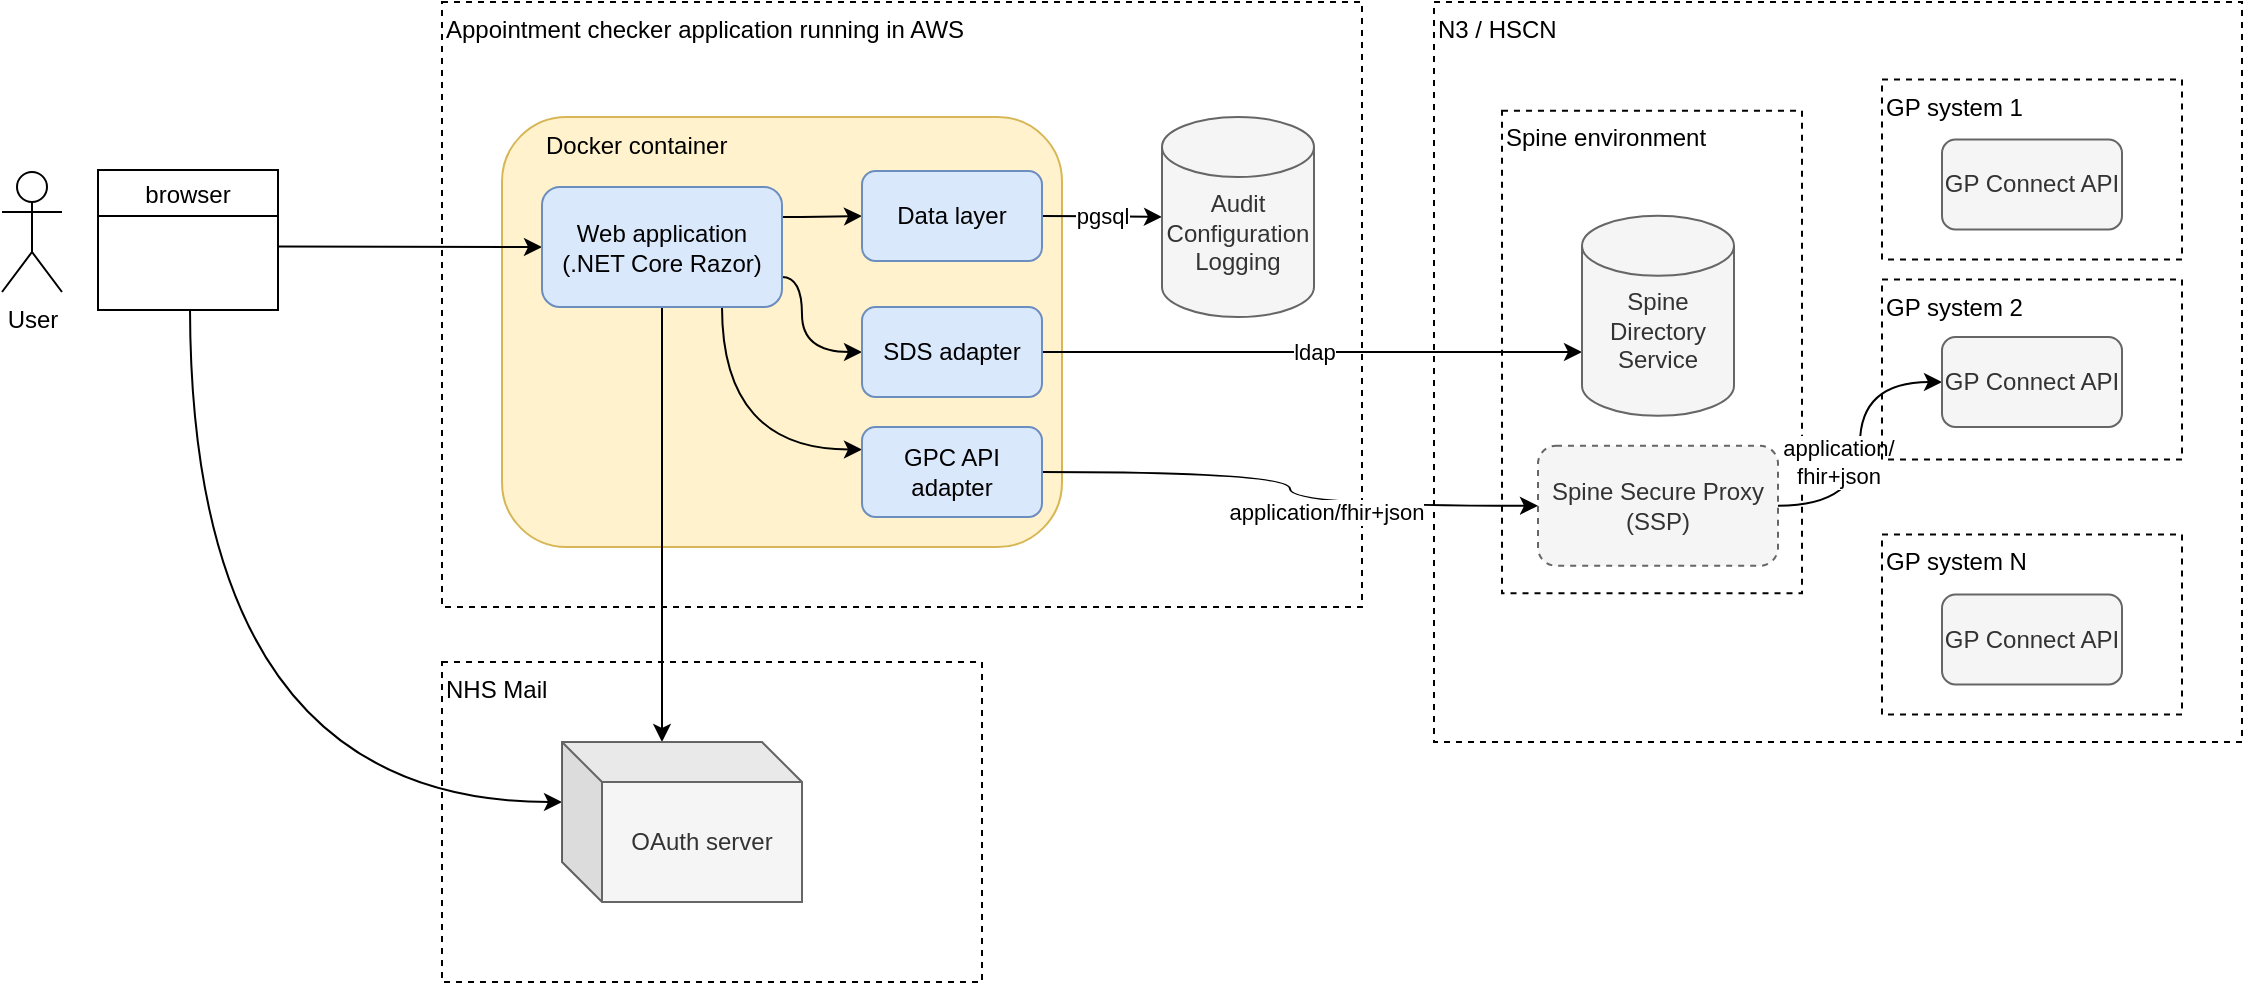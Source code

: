 <mxfile version="13.6.6" type="device"><diagram id="QzugP-1-zRHN_aSwc-dF" name="Page-1"><mxGraphModel dx="1366" dy="829" grid="1" gridSize="10" guides="1" tooltips="1" connect="1" arrows="1" fold="1" page="1" pageScale="1" pageWidth="827" pageHeight="1169" math="0" shadow="0"><root><mxCell id="0"/><mxCell id="1" parent="0"/><mxCell id="rf9PtbNOxaPsoOLTZ1Kl-1" value="Appointment checker application running in AWS" style="rounded=0;whiteSpace=wrap;html=1;verticalAlign=top;align=left;dashed=1;fillColor=none;" vertex="1" parent="1"><mxGeometry x="230" y="150" width="460" height="302.5" as="geometry"/></mxCell><mxCell id="rf9PtbNOxaPsoOLTZ1Kl-55" value="N3 / HSCN" style="rounded=0;whiteSpace=wrap;html=1;verticalAlign=top;align=left;dashed=1;fillColor=none;" vertex="1" parent="1"><mxGeometry x="726" y="150" width="404" height="370" as="geometry"/></mxCell><mxCell id="rf9PtbNOxaPsoOLTZ1Kl-11" value="&amp;nbsp; &amp;nbsp; &amp;nbsp; Docker container" style="rounded=1;whiteSpace=wrap;html=1;align=left;verticalAlign=top;fillColor=#fff2cc;strokeColor=#d6b656;" vertex="1" parent="1"><mxGeometry x="260" y="207.5" width="280" height="215" as="geometry"/></mxCell><mxCell id="rf9PtbNOxaPsoOLTZ1Kl-58" style="edgeStyle=orthogonalEdgeStyle;curved=1;orthogonalLoop=1;jettySize=auto;html=1;exitX=0;exitY=0.5;exitDx=0;exitDy=0;endArrow=none;endFill=0;strokeColor=#000000;startArrow=classic;startFill=1;" edge="1" parent="1" source="rf9PtbNOxaPsoOLTZ1Kl-2"><mxGeometry relative="1" as="geometry"><mxPoint x="148.03" y="272.3" as="targetPoint"/></mxGeometry></mxCell><mxCell id="rf9PtbNOxaPsoOLTZ1Kl-67" style="edgeStyle=orthogonalEdgeStyle;curved=1;orthogonalLoop=1;jettySize=auto;html=1;exitX=0.5;exitY=1;exitDx=0;exitDy=0;entryX=0;entryY=0;entryDx=50;entryDy=0;entryPerimeter=0;startArrow=none;startFill=0;endArrow=classic;endFill=1;strokeColor=#000000;" edge="1" parent="1" source="rf9PtbNOxaPsoOLTZ1Kl-2" target="rf9PtbNOxaPsoOLTZ1Kl-66"><mxGeometry relative="1" as="geometry"/></mxCell><mxCell id="rf9PtbNOxaPsoOLTZ1Kl-73" style="edgeStyle=orthogonalEdgeStyle;curved=1;orthogonalLoop=1;jettySize=auto;html=1;exitX=0.75;exitY=1;exitDx=0;exitDy=0;entryX=0;entryY=0.25;entryDx=0;entryDy=0;startArrow=none;startFill=0;endArrow=classic;endFill=1;strokeColor=#000000;" edge="1" parent="1" source="rf9PtbNOxaPsoOLTZ1Kl-2" target="rf9PtbNOxaPsoOLTZ1Kl-10"><mxGeometry relative="1" as="geometry"/></mxCell><mxCell id="rf9PtbNOxaPsoOLTZ1Kl-74" style="edgeStyle=orthogonalEdgeStyle;curved=1;orthogonalLoop=1;jettySize=auto;html=1;exitX=1;exitY=0.75;exitDx=0;exitDy=0;startArrow=none;startFill=0;endArrow=classic;endFill=1;strokeColor=#000000;" edge="1" parent="1" source="rf9PtbNOxaPsoOLTZ1Kl-2" target="rf9PtbNOxaPsoOLTZ1Kl-9"><mxGeometry relative="1" as="geometry"><Array as="points"><mxPoint x="410" y="288"/><mxPoint x="410" y="325"/></Array></mxGeometry></mxCell><mxCell id="rf9PtbNOxaPsoOLTZ1Kl-75" style="edgeStyle=orthogonalEdgeStyle;curved=1;orthogonalLoop=1;jettySize=auto;html=1;exitX=1;exitY=0.25;exitDx=0;exitDy=0;startArrow=none;startFill=0;endArrow=classic;endFill=1;strokeColor=#000000;" edge="1" parent="1" source="rf9PtbNOxaPsoOLTZ1Kl-2" target="rf9PtbNOxaPsoOLTZ1Kl-8"><mxGeometry relative="1" as="geometry"/></mxCell><mxCell id="rf9PtbNOxaPsoOLTZ1Kl-2" value="Web application&lt;br&gt;(.NET Core Razor)" style="rounded=1;whiteSpace=wrap;html=1;align=center;fillColor=#dae8fc;strokeColor=#6c8ebf;" vertex="1" parent="1"><mxGeometry x="280" y="242.5" width="120" height="60" as="geometry"/></mxCell><mxCell id="rf9PtbNOxaPsoOLTZ1Kl-22" style="edgeStyle=orthogonalEdgeStyle;curved=1;orthogonalLoop=1;jettySize=auto;html=1;exitX=1;exitY=0.5;exitDx=0;exitDy=0;" edge="1" parent="1" source="rf9PtbNOxaPsoOLTZ1Kl-8" target="rf9PtbNOxaPsoOLTZ1Kl-3"><mxGeometry relative="1" as="geometry"/></mxCell><mxCell id="rf9PtbNOxaPsoOLTZ1Kl-49" value="pgsql" style="edgeLabel;html=1;align=center;verticalAlign=middle;resizable=0;points=[];" vertex="1" connectable="0" parent="rf9PtbNOxaPsoOLTZ1Kl-22"><mxGeometry x="-0.233" y="-2" relative="1" as="geometry"><mxPoint x="7" y="-2" as="offset"/></mxGeometry></mxCell><mxCell id="rf9PtbNOxaPsoOLTZ1Kl-8" value="Data layer" style="rounded=1;whiteSpace=wrap;html=1;align=center;fillColor=#dae8fc;strokeColor=#6c8ebf;" vertex="1" parent="1"><mxGeometry x="440" y="234.5" width="90" height="45" as="geometry"/></mxCell><mxCell id="rf9PtbNOxaPsoOLTZ1Kl-63" style="edgeStyle=orthogonalEdgeStyle;curved=1;orthogonalLoop=1;jettySize=auto;html=1;exitX=1;exitY=0.5;exitDx=0;exitDy=0;startArrow=none;startFill=0;endArrow=classic;endFill=1;strokeColor=#000000;" edge="1" parent="1" source="rf9PtbNOxaPsoOLTZ1Kl-9" target="rf9PtbNOxaPsoOLTZ1Kl-34"><mxGeometry relative="1" as="geometry"><Array as="points"><mxPoint x="730" y="325"/><mxPoint x="730" y="325"/></Array></mxGeometry></mxCell><mxCell id="rf9PtbNOxaPsoOLTZ1Kl-76" value="ldap" style="edgeLabel;html=1;align=center;verticalAlign=middle;resizable=0;points=[];" vertex="1" connectable="0" parent="rf9PtbNOxaPsoOLTZ1Kl-63"><mxGeometry x="0.356" y="-3" relative="1" as="geometry"><mxPoint x="-47" y="-3" as="offset"/></mxGeometry></mxCell><mxCell id="rf9PtbNOxaPsoOLTZ1Kl-9" value="SDS adapter" style="rounded=1;whiteSpace=wrap;html=1;align=center;fillColor=#dae8fc;strokeColor=#6c8ebf;" vertex="1" parent="1"><mxGeometry x="440" y="302.5" width="90" height="45" as="geometry"/></mxCell><mxCell id="rf9PtbNOxaPsoOLTZ1Kl-38" style="edgeStyle=orthogonalEdgeStyle;curved=1;orthogonalLoop=1;jettySize=auto;html=1;exitX=1;exitY=0.5;exitDx=0;exitDy=0;endArrow=classic;endFill=1;strokeColor=#000000;" edge="1" parent="1" source="rf9PtbNOxaPsoOLTZ1Kl-10" target="rf9PtbNOxaPsoOLTZ1Kl-32"><mxGeometry relative="1" as="geometry"/></mxCell><mxCell id="rf9PtbNOxaPsoOLTZ1Kl-47" value="application/fhir+json" style="edgeLabel;html=1;align=center;verticalAlign=middle;resizable=0;points=[];" vertex="1" connectable="0" parent="rf9PtbNOxaPsoOLTZ1Kl-38"><mxGeometry x="0.202" y="-3" relative="1" as="geometry"><mxPoint as="offset"/></mxGeometry></mxCell><mxCell id="rf9PtbNOxaPsoOLTZ1Kl-10" value="GPC API adapter" style="rounded=1;whiteSpace=wrap;html=1;align=center;fillColor=#dae8fc;strokeColor=#6c8ebf;" vertex="1" parent="1"><mxGeometry x="440" y="362.5" width="90" height="45" as="geometry"/></mxCell><mxCell id="rf9PtbNOxaPsoOLTZ1Kl-31" value="Spine environment" style="rounded=0;whiteSpace=wrap;html=1;verticalAlign=top;align=left;dashed=1;fillColor=none;" vertex="1" parent="1"><mxGeometry x="760" y="204.38" width="150" height="241.25" as="geometry"/></mxCell><mxCell id="rf9PtbNOxaPsoOLTZ1Kl-45" style="edgeStyle=orthogonalEdgeStyle;curved=1;orthogonalLoop=1;jettySize=auto;html=1;exitX=1;exitY=0.5;exitDx=0;exitDy=0;entryX=0;entryY=0.5;entryDx=0;entryDy=0;endArrow=classic;endFill=1;strokeColor=#000000;" edge="1" parent="1" source="rf9PtbNOxaPsoOLTZ1Kl-32" target="rf9PtbNOxaPsoOLTZ1Kl-43"><mxGeometry relative="1" as="geometry"/></mxCell><mxCell id="rf9PtbNOxaPsoOLTZ1Kl-48" value="application/&lt;br&gt;fhir+json" style="edgeLabel;html=1;align=center;verticalAlign=middle;resizable=0;points=[];" vertex="1" connectable="0" parent="rf9PtbNOxaPsoOLTZ1Kl-45"><mxGeometry x="-0.24" y="6" relative="1" as="geometry"><mxPoint x="-5" y="-9.15" as="offset"/></mxGeometry></mxCell><mxCell id="rf9PtbNOxaPsoOLTZ1Kl-32" value="Spine Secure Proxy&lt;br&gt;(SSP)" style="rounded=1;whiteSpace=wrap;html=1;dashed=1;fillColor=#f5f5f5;align=center;strokeColor=#666666;fontColor=#333333;" vertex="1" parent="1"><mxGeometry x="778" y="371.88" width="120" height="60" as="geometry"/></mxCell><mxCell id="rf9PtbNOxaPsoOLTZ1Kl-33" value="" style="group" vertex="1" connectable="0" parent="1"><mxGeometry x="800" y="256.88" width="76" height="100" as="geometry"/></mxCell><mxCell id="rf9PtbNOxaPsoOLTZ1Kl-34" value="&lt;br&gt;Spine Directory Service" style="shape=cylinder2;whiteSpace=wrap;html=1;boundedLbl=1;backgroundOutline=1;size=15;align=center;fillColor=#f5f5f5;strokeColor=#666666;fontColor=#333333;" vertex="1" parent="rf9PtbNOxaPsoOLTZ1Kl-33"><mxGeometry width="76" height="100" as="geometry"/></mxCell><mxCell id="rf9PtbNOxaPsoOLTZ1Kl-39" value="GP system 1" style="rounded=0;whiteSpace=wrap;html=1;verticalAlign=top;align=left;dashed=1;fillColor=none;" vertex="1" parent="1"><mxGeometry x="950" y="188.75" width="150" height="90" as="geometry"/></mxCell><mxCell id="rf9PtbNOxaPsoOLTZ1Kl-40" value="GP system 2" style="rounded=0;whiteSpace=wrap;html=1;verticalAlign=top;align=left;dashed=1;fillColor=none;" vertex="1" parent="1"><mxGeometry x="950" y="288.75" width="150" height="90" as="geometry"/></mxCell><mxCell id="rf9PtbNOxaPsoOLTZ1Kl-41" value="GP system N" style="rounded=0;whiteSpace=wrap;html=1;verticalAlign=top;align=left;dashed=1;fillColor=none;" vertex="1" parent="1"><mxGeometry x="950" y="416.25" width="150" height="90" as="geometry"/></mxCell><mxCell id="rf9PtbNOxaPsoOLTZ1Kl-42" value="GP Connect API" style="rounded=1;whiteSpace=wrap;html=1;align=center;fillColor=#f5f5f5;strokeColor=#666666;fontColor=#333333;" vertex="1" parent="1"><mxGeometry x="980" y="218.75" width="90" height="45" as="geometry"/></mxCell><mxCell id="rf9PtbNOxaPsoOLTZ1Kl-43" value="GP Connect API" style="rounded=1;whiteSpace=wrap;html=1;align=center;fillColor=#f5f5f5;strokeColor=#666666;fontColor=#333333;" vertex="1" parent="1"><mxGeometry x="980" y="317.5" width="90" height="45" as="geometry"/></mxCell><mxCell id="rf9PtbNOxaPsoOLTZ1Kl-44" value="GP Connect API" style="rounded=1;whiteSpace=wrap;html=1;align=center;fillColor=#f5f5f5;strokeColor=#666666;fontColor=#333333;" vertex="1" parent="1"><mxGeometry x="980" y="446.25" width="90" height="45" as="geometry"/></mxCell><mxCell id="rf9PtbNOxaPsoOLTZ1Kl-59" value="User" style="shape=umlActor;verticalLabelPosition=bottom;verticalAlign=top;html=1;outlineConnect=0;fillColor=none;align=center;" vertex="1" parent="1"><mxGeometry x="10" y="235" width="30" height="60" as="geometry"/></mxCell><mxCell id="rf9PtbNOxaPsoOLTZ1Kl-64" value="NHS Mail" style="rounded=0;whiteSpace=wrap;html=1;verticalAlign=top;align=left;dashed=1;fillColor=none;" vertex="1" parent="1"><mxGeometry x="230" y="480" width="270" height="160" as="geometry"/></mxCell><mxCell id="rf9PtbNOxaPsoOLTZ1Kl-68" style="edgeStyle=orthogonalEdgeStyle;curved=1;orthogonalLoop=1;jettySize=auto;html=1;exitX=0;exitY=0;exitDx=0;exitDy=30;exitPerimeter=0;startArrow=classic;startFill=1;endArrow=none;endFill=0;strokeColor=#000000;" edge="1" parent="1" source="rf9PtbNOxaPsoOLTZ1Kl-66"><mxGeometry relative="1" as="geometry"><mxPoint x="104" y="303.5" as="targetPoint"/></mxGeometry></mxCell><mxCell id="rf9PtbNOxaPsoOLTZ1Kl-66" value="OAuth server" style="shape=cube;whiteSpace=wrap;html=1;boundedLbl=1;backgroundOutline=1;darkOpacity=0.05;darkOpacity2=0.1;strokeColor=#666666;fillColor=#f5f5f5;align=center;fontColor=#333333;" vertex="1" parent="1"><mxGeometry x="290" y="520" width="120" height="80" as="geometry"/></mxCell><mxCell id="rf9PtbNOxaPsoOLTZ1Kl-3" value="&lt;br&gt;Audit&lt;br&gt;Configuration&lt;br&gt;Logging&lt;br&gt;" style="shape=cylinder2;whiteSpace=wrap;html=1;boundedLbl=1;backgroundOutline=1;size=15;align=center;fillColor=#f5f5f5;strokeColor=#666666;fontColor=#333333;" vertex="1" parent="1"><mxGeometry x="590" y="207.5" width="76" height="100" as="geometry"/></mxCell><mxCell id="rf9PtbNOxaPsoOLTZ1Kl-78" value="browser" style="swimlane;strokeColor=#000000;fillColor=none;align=center;fontStyle=0" vertex="1" parent="1"><mxGeometry x="58" y="234" width="90" height="70" as="geometry"/></mxCell></root></mxGraphModel></diagram></mxfile>